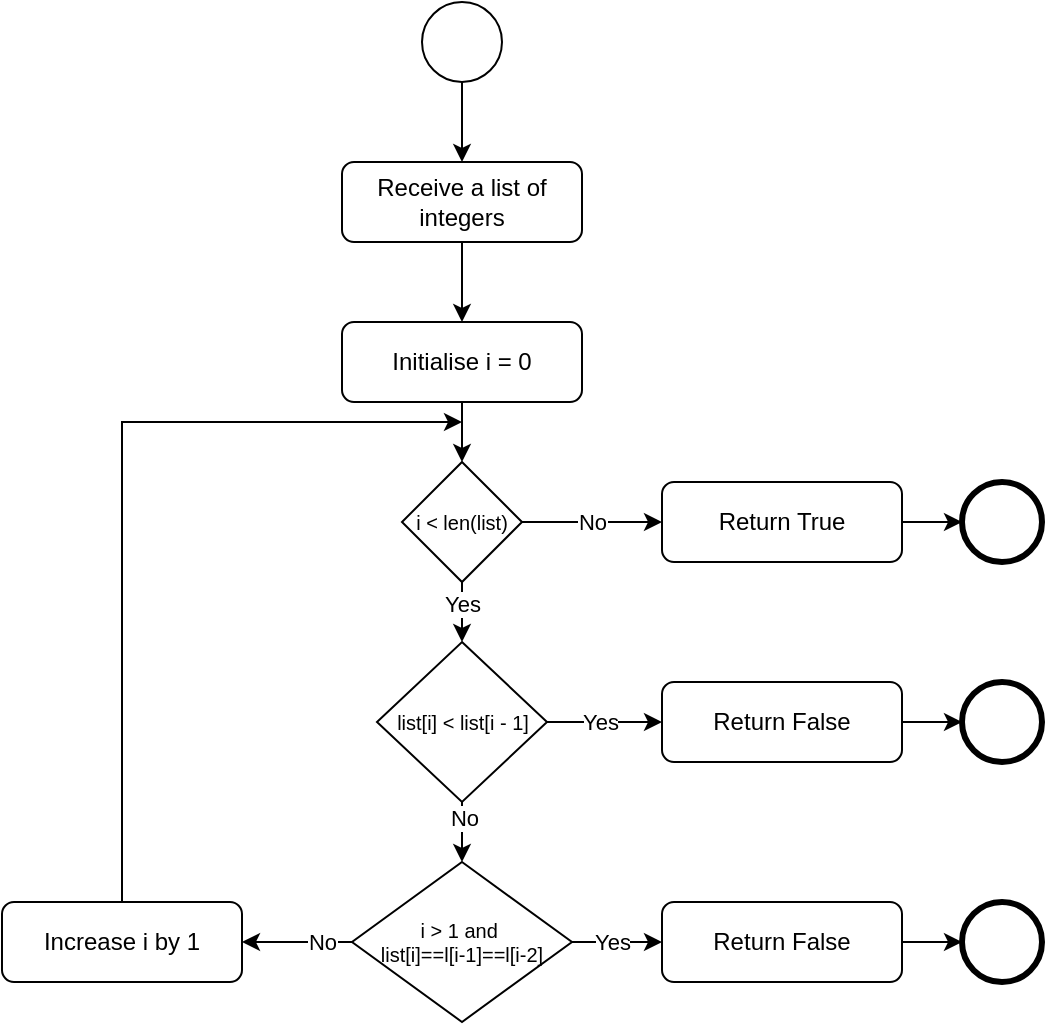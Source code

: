<mxfile version="25.0.1">
  <diagram name="Page-1" id="gcOh2L13ghurHqlArtQZ">
    <mxGraphModel dx="816" dy="480" grid="1" gridSize="10" guides="1" tooltips="1" connect="1" arrows="1" fold="1" page="1" pageScale="1" pageWidth="827" pageHeight="1169" background="#ffffff" math="0" shadow="0">
      <root>
        <mxCell id="0" />
        <mxCell id="1" parent="0" />
        <mxCell id="uvgIFms-rv46Gu-G6dfy-30" style="edgeStyle=orthogonalEdgeStyle;rounded=0;orthogonalLoop=1;jettySize=auto;html=1;exitX=0.5;exitY=1;exitDx=0;exitDy=0;entryX=0.5;entryY=0;entryDx=0;entryDy=0;" edge="1" parent="1" source="VRNMHvbQ2h5_KSJw3uvR-1" target="uvgIFms-rv46Gu-G6dfy-21">
          <mxGeometry relative="1" as="geometry" />
        </mxCell>
        <mxCell id="VRNMHvbQ2h5_KSJw3uvR-1" value="" style="ellipse;whiteSpace=wrap;html=1;aspect=fixed;" parent="1" vertex="1">
          <mxGeometry x="280" y="200" width="40" height="40" as="geometry" />
        </mxCell>
        <mxCell id="uvgIFms-rv46Gu-G6dfy-31" style="edgeStyle=orthogonalEdgeStyle;rounded=0;orthogonalLoop=1;jettySize=auto;html=1;exitX=0.5;exitY=1;exitDx=0;exitDy=0;entryX=0.5;entryY=0;entryDx=0;entryDy=0;" edge="1" parent="1" source="uvgIFms-rv46Gu-G6dfy-21">
          <mxGeometry relative="1" as="geometry">
            <mxPoint x="299.995" y="360" as="targetPoint" />
          </mxGeometry>
        </mxCell>
        <mxCell id="uvgIFms-rv46Gu-G6dfy-21" value="Receive a list of integers" style="rounded=1;whiteSpace=wrap;html=1;" vertex="1" parent="1">
          <mxGeometry x="240" y="280" width="120" height="40" as="geometry" />
        </mxCell>
        <mxCell id="uvgIFms-rv46Gu-G6dfy-28" value="" style="ellipse;whiteSpace=wrap;html=1;aspect=fixed;strokeWidth=3;" vertex="1" parent="1">
          <mxGeometry x="550" y="440" width="40" height="40" as="geometry" />
        </mxCell>
        <mxCell id="uvgIFms-rv46Gu-G6dfy-51" style="edgeStyle=orthogonalEdgeStyle;rounded=0;orthogonalLoop=1;jettySize=auto;html=1;exitX=0.5;exitY=1;exitDx=0;exitDy=0;entryX=0.5;entryY=0;entryDx=0;entryDy=0;" edge="1" parent="1" source="uvgIFms-rv46Gu-G6dfy-46" target="uvgIFms-rv46Gu-G6dfy-47">
          <mxGeometry relative="1" as="geometry" />
        </mxCell>
        <mxCell id="uvgIFms-rv46Gu-G6dfy-46" value="Initialise i = 0" style="rounded=1;whiteSpace=wrap;html=1;" vertex="1" parent="1">
          <mxGeometry x="240" y="360" width="120" height="40" as="geometry" />
        </mxCell>
        <mxCell id="uvgIFms-rv46Gu-G6dfy-52" style="edgeStyle=orthogonalEdgeStyle;rounded=0;orthogonalLoop=1;jettySize=auto;html=1;exitX=0.5;exitY=1;exitDx=0;exitDy=0;entryX=0.5;entryY=0;entryDx=0;entryDy=0;" edge="1" parent="1" source="uvgIFms-rv46Gu-G6dfy-47" target="uvgIFms-rv46Gu-G6dfy-54">
          <mxGeometry relative="1" as="geometry" />
        </mxCell>
        <mxCell id="uvgIFms-rv46Gu-G6dfy-56" value="Yes" style="edgeLabel;html=1;align=center;verticalAlign=middle;resizable=0;points=[];" vertex="1" connectable="0" parent="uvgIFms-rv46Gu-G6dfy-52">
          <mxGeometry x="-0.289" relative="1" as="geometry">
            <mxPoint as="offset" />
          </mxGeometry>
        </mxCell>
        <mxCell id="uvgIFms-rv46Gu-G6dfy-68" style="edgeStyle=orthogonalEdgeStyle;rounded=0;orthogonalLoop=1;jettySize=auto;html=1;exitX=1;exitY=0.5;exitDx=0;exitDy=0;entryX=0;entryY=0.5;entryDx=0;entryDy=0;" edge="1" parent="1" source="uvgIFms-rv46Gu-G6dfy-47" target="uvgIFms-rv46Gu-G6dfy-60">
          <mxGeometry relative="1" as="geometry" />
        </mxCell>
        <mxCell id="uvgIFms-rv46Gu-G6dfy-71" value="&lt;div&gt;No&lt;/div&gt;" style="edgeLabel;html=1;align=center;verticalAlign=middle;resizable=0;points=[];" vertex="1" connectable="0" parent="uvgIFms-rv46Gu-G6dfy-68">
          <mxGeometry x="-0.009" relative="1" as="geometry">
            <mxPoint as="offset" />
          </mxGeometry>
        </mxCell>
        <mxCell id="uvgIFms-rv46Gu-G6dfy-47" value="i &amp;lt; len(list)" style="rhombus;whiteSpace=wrap;html=1;fontSize=10;" vertex="1" parent="1">
          <mxGeometry x="270" y="430" width="60" height="60" as="geometry" />
        </mxCell>
        <mxCell id="uvgIFms-rv46Gu-G6dfy-59" style="edgeStyle=orthogonalEdgeStyle;rounded=0;orthogonalLoop=1;jettySize=auto;html=1;exitX=0.5;exitY=0;exitDx=0;exitDy=0;" edge="1" parent="1" source="uvgIFms-rv46Gu-G6dfy-48">
          <mxGeometry relative="1" as="geometry">
            <mxPoint x="300" y="410" as="targetPoint" />
            <Array as="points">
              <mxPoint x="130" y="410" />
            </Array>
          </mxGeometry>
        </mxCell>
        <mxCell id="uvgIFms-rv46Gu-G6dfy-48" value="Increase i by 1" style="rounded=1;whiteSpace=wrap;html=1;" vertex="1" parent="1">
          <mxGeometry x="70" y="650" width="120" height="40" as="geometry" />
        </mxCell>
        <mxCell id="uvgIFms-rv46Gu-G6dfy-53" style="edgeStyle=orthogonalEdgeStyle;rounded=0;orthogonalLoop=1;jettySize=auto;html=1;exitX=0;exitY=0.5;exitDx=0;exitDy=0;entryX=1;entryY=0.5;entryDx=0;entryDy=0;" edge="1" parent="1" source="uvgIFms-rv46Gu-G6dfy-50" target="uvgIFms-rv46Gu-G6dfy-48">
          <mxGeometry relative="1" as="geometry" />
        </mxCell>
        <mxCell id="uvgIFms-rv46Gu-G6dfy-58" value="No" style="edgeLabel;html=1;align=center;verticalAlign=middle;resizable=0;points=[];" vertex="1" connectable="0" parent="uvgIFms-rv46Gu-G6dfy-53">
          <mxGeometry x="-0.613" relative="1" as="geometry">
            <mxPoint x="-5" as="offset" />
          </mxGeometry>
        </mxCell>
        <mxCell id="uvgIFms-rv46Gu-G6dfy-70" style="edgeStyle=orthogonalEdgeStyle;rounded=0;orthogonalLoop=1;jettySize=auto;html=1;exitX=1;exitY=0.5;exitDx=0;exitDy=0;entryX=0;entryY=0.5;entryDx=0;entryDy=0;" edge="1" parent="1" source="uvgIFms-rv46Gu-G6dfy-50" target="uvgIFms-rv46Gu-G6dfy-62">
          <mxGeometry relative="1" as="geometry" />
        </mxCell>
        <mxCell id="uvgIFms-rv46Gu-G6dfy-73" value="Yes" style="edgeLabel;html=1;align=center;verticalAlign=middle;resizable=0;points=[];" vertex="1" connectable="0" parent="uvgIFms-rv46Gu-G6dfy-70">
          <mxGeometry x="-0.11" y="-2" relative="1" as="geometry">
            <mxPoint y="-2" as="offset" />
          </mxGeometry>
        </mxCell>
        <mxCell id="uvgIFms-rv46Gu-G6dfy-50" value="i &amp;gt; 1 and&amp;nbsp;&lt;div&gt;list[i]==l[i-1]==l[i-2]&lt;/div&gt;" style="rhombus;whiteSpace=wrap;html=1;fontSize=10;" vertex="1" parent="1">
          <mxGeometry x="245" y="630" width="110" height="80" as="geometry" />
        </mxCell>
        <mxCell id="uvgIFms-rv46Gu-G6dfy-55" style="edgeStyle=orthogonalEdgeStyle;rounded=0;orthogonalLoop=1;jettySize=auto;html=1;exitX=0.5;exitY=1;exitDx=0;exitDy=0;entryX=0.5;entryY=0;entryDx=0;entryDy=0;" edge="1" parent="1" source="uvgIFms-rv46Gu-G6dfy-54" target="uvgIFms-rv46Gu-G6dfy-50">
          <mxGeometry relative="1" as="geometry" />
        </mxCell>
        <mxCell id="uvgIFms-rv46Gu-G6dfy-57" value="No" style="edgeLabel;html=1;align=center;verticalAlign=middle;resizable=0;points=[];" vertex="1" connectable="0" parent="uvgIFms-rv46Gu-G6dfy-55">
          <mxGeometry x="-0.511" y="1" relative="1" as="geometry">
            <mxPoint as="offset" />
          </mxGeometry>
        </mxCell>
        <mxCell id="uvgIFms-rv46Gu-G6dfy-69" style="edgeStyle=orthogonalEdgeStyle;rounded=0;orthogonalLoop=1;jettySize=auto;html=1;exitX=1;exitY=0.5;exitDx=0;exitDy=0;entryX=0;entryY=0.5;entryDx=0;entryDy=0;" edge="1" parent="1" source="uvgIFms-rv46Gu-G6dfy-54" target="uvgIFms-rv46Gu-G6dfy-61">
          <mxGeometry relative="1" as="geometry" />
        </mxCell>
        <mxCell id="uvgIFms-rv46Gu-G6dfy-72" value="Yes" style="edgeLabel;html=1;align=center;verticalAlign=middle;resizable=0;points=[];" vertex="1" connectable="0" parent="uvgIFms-rv46Gu-G6dfy-69">
          <mxGeometry x="0.18" y="-1" relative="1" as="geometry">
            <mxPoint x="-8" y="-1" as="offset" />
          </mxGeometry>
        </mxCell>
        <mxCell id="uvgIFms-rv46Gu-G6dfy-54" value="list[i] &amp;lt; list[i - 1]" style="rhombus;whiteSpace=wrap;html=1;fontSize=10;" vertex="1" parent="1">
          <mxGeometry x="257.5" y="520" width="85" height="80" as="geometry" />
        </mxCell>
        <mxCell id="uvgIFms-rv46Gu-G6dfy-65" style="edgeStyle=orthogonalEdgeStyle;rounded=0;orthogonalLoop=1;jettySize=auto;html=1;exitX=1;exitY=0.5;exitDx=0;exitDy=0;entryX=0;entryY=0.5;entryDx=0;entryDy=0;" edge="1" parent="1" source="uvgIFms-rv46Gu-G6dfy-60" target="uvgIFms-rv46Gu-G6dfy-28">
          <mxGeometry relative="1" as="geometry" />
        </mxCell>
        <mxCell id="uvgIFms-rv46Gu-G6dfy-60" value="Return True" style="rounded=1;whiteSpace=wrap;html=1;" vertex="1" parent="1">
          <mxGeometry x="400" y="440" width="120" height="40" as="geometry" />
        </mxCell>
        <mxCell id="uvgIFms-rv46Gu-G6dfy-66" style="edgeStyle=orthogonalEdgeStyle;rounded=0;orthogonalLoop=1;jettySize=auto;html=1;exitX=1;exitY=0.5;exitDx=0;exitDy=0;entryX=0;entryY=0.5;entryDx=0;entryDy=0;" edge="1" parent="1" source="uvgIFms-rv46Gu-G6dfy-61" target="uvgIFms-rv46Gu-G6dfy-63">
          <mxGeometry relative="1" as="geometry" />
        </mxCell>
        <mxCell id="uvgIFms-rv46Gu-G6dfy-61" value="Return False" style="rounded=1;whiteSpace=wrap;html=1;" vertex="1" parent="1">
          <mxGeometry x="400" y="540" width="120" height="40" as="geometry" />
        </mxCell>
        <mxCell id="uvgIFms-rv46Gu-G6dfy-67" style="edgeStyle=orthogonalEdgeStyle;rounded=0;orthogonalLoop=1;jettySize=auto;html=1;exitX=1;exitY=0.5;exitDx=0;exitDy=0;entryX=0;entryY=0.5;entryDx=0;entryDy=0;" edge="1" parent="1" source="uvgIFms-rv46Gu-G6dfy-62" target="uvgIFms-rv46Gu-G6dfy-64">
          <mxGeometry relative="1" as="geometry" />
        </mxCell>
        <mxCell id="uvgIFms-rv46Gu-G6dfy-62" value="Return False" style="rounded=1;whiteSpace=wrap;html=1;" vertex="1" parent="1">
          <mxGeometry x="400" y="650" width="120" height="40" as="geometry" />
        </mxCell>
        <mxCell id="uvgIFms-rv46Gu-G6dfy-63" value="" style="ellipse;whiteSpace=wrap;html=1;aspect=fixed;strokeWidth=3;" vertex="1" parent="1">
          <mxGeometry x="550" y="540" width="40" height="40" as="geometry" />
        </mxCell>
        <mxCell id="uvgIFms-rv46Gu-G6dfy-64" value="" style="ellipse;whiteSpace=wrap;html=1;aspect=fixed;strokeWidth=3;" vertex="1" parent="1">
          <mxGeometry x="550" y="650" width="40" height="40" as="geometry" />
        </mxCell>
      </root>
    </mxGraphModel>
  </diagram>
</mxfile>

